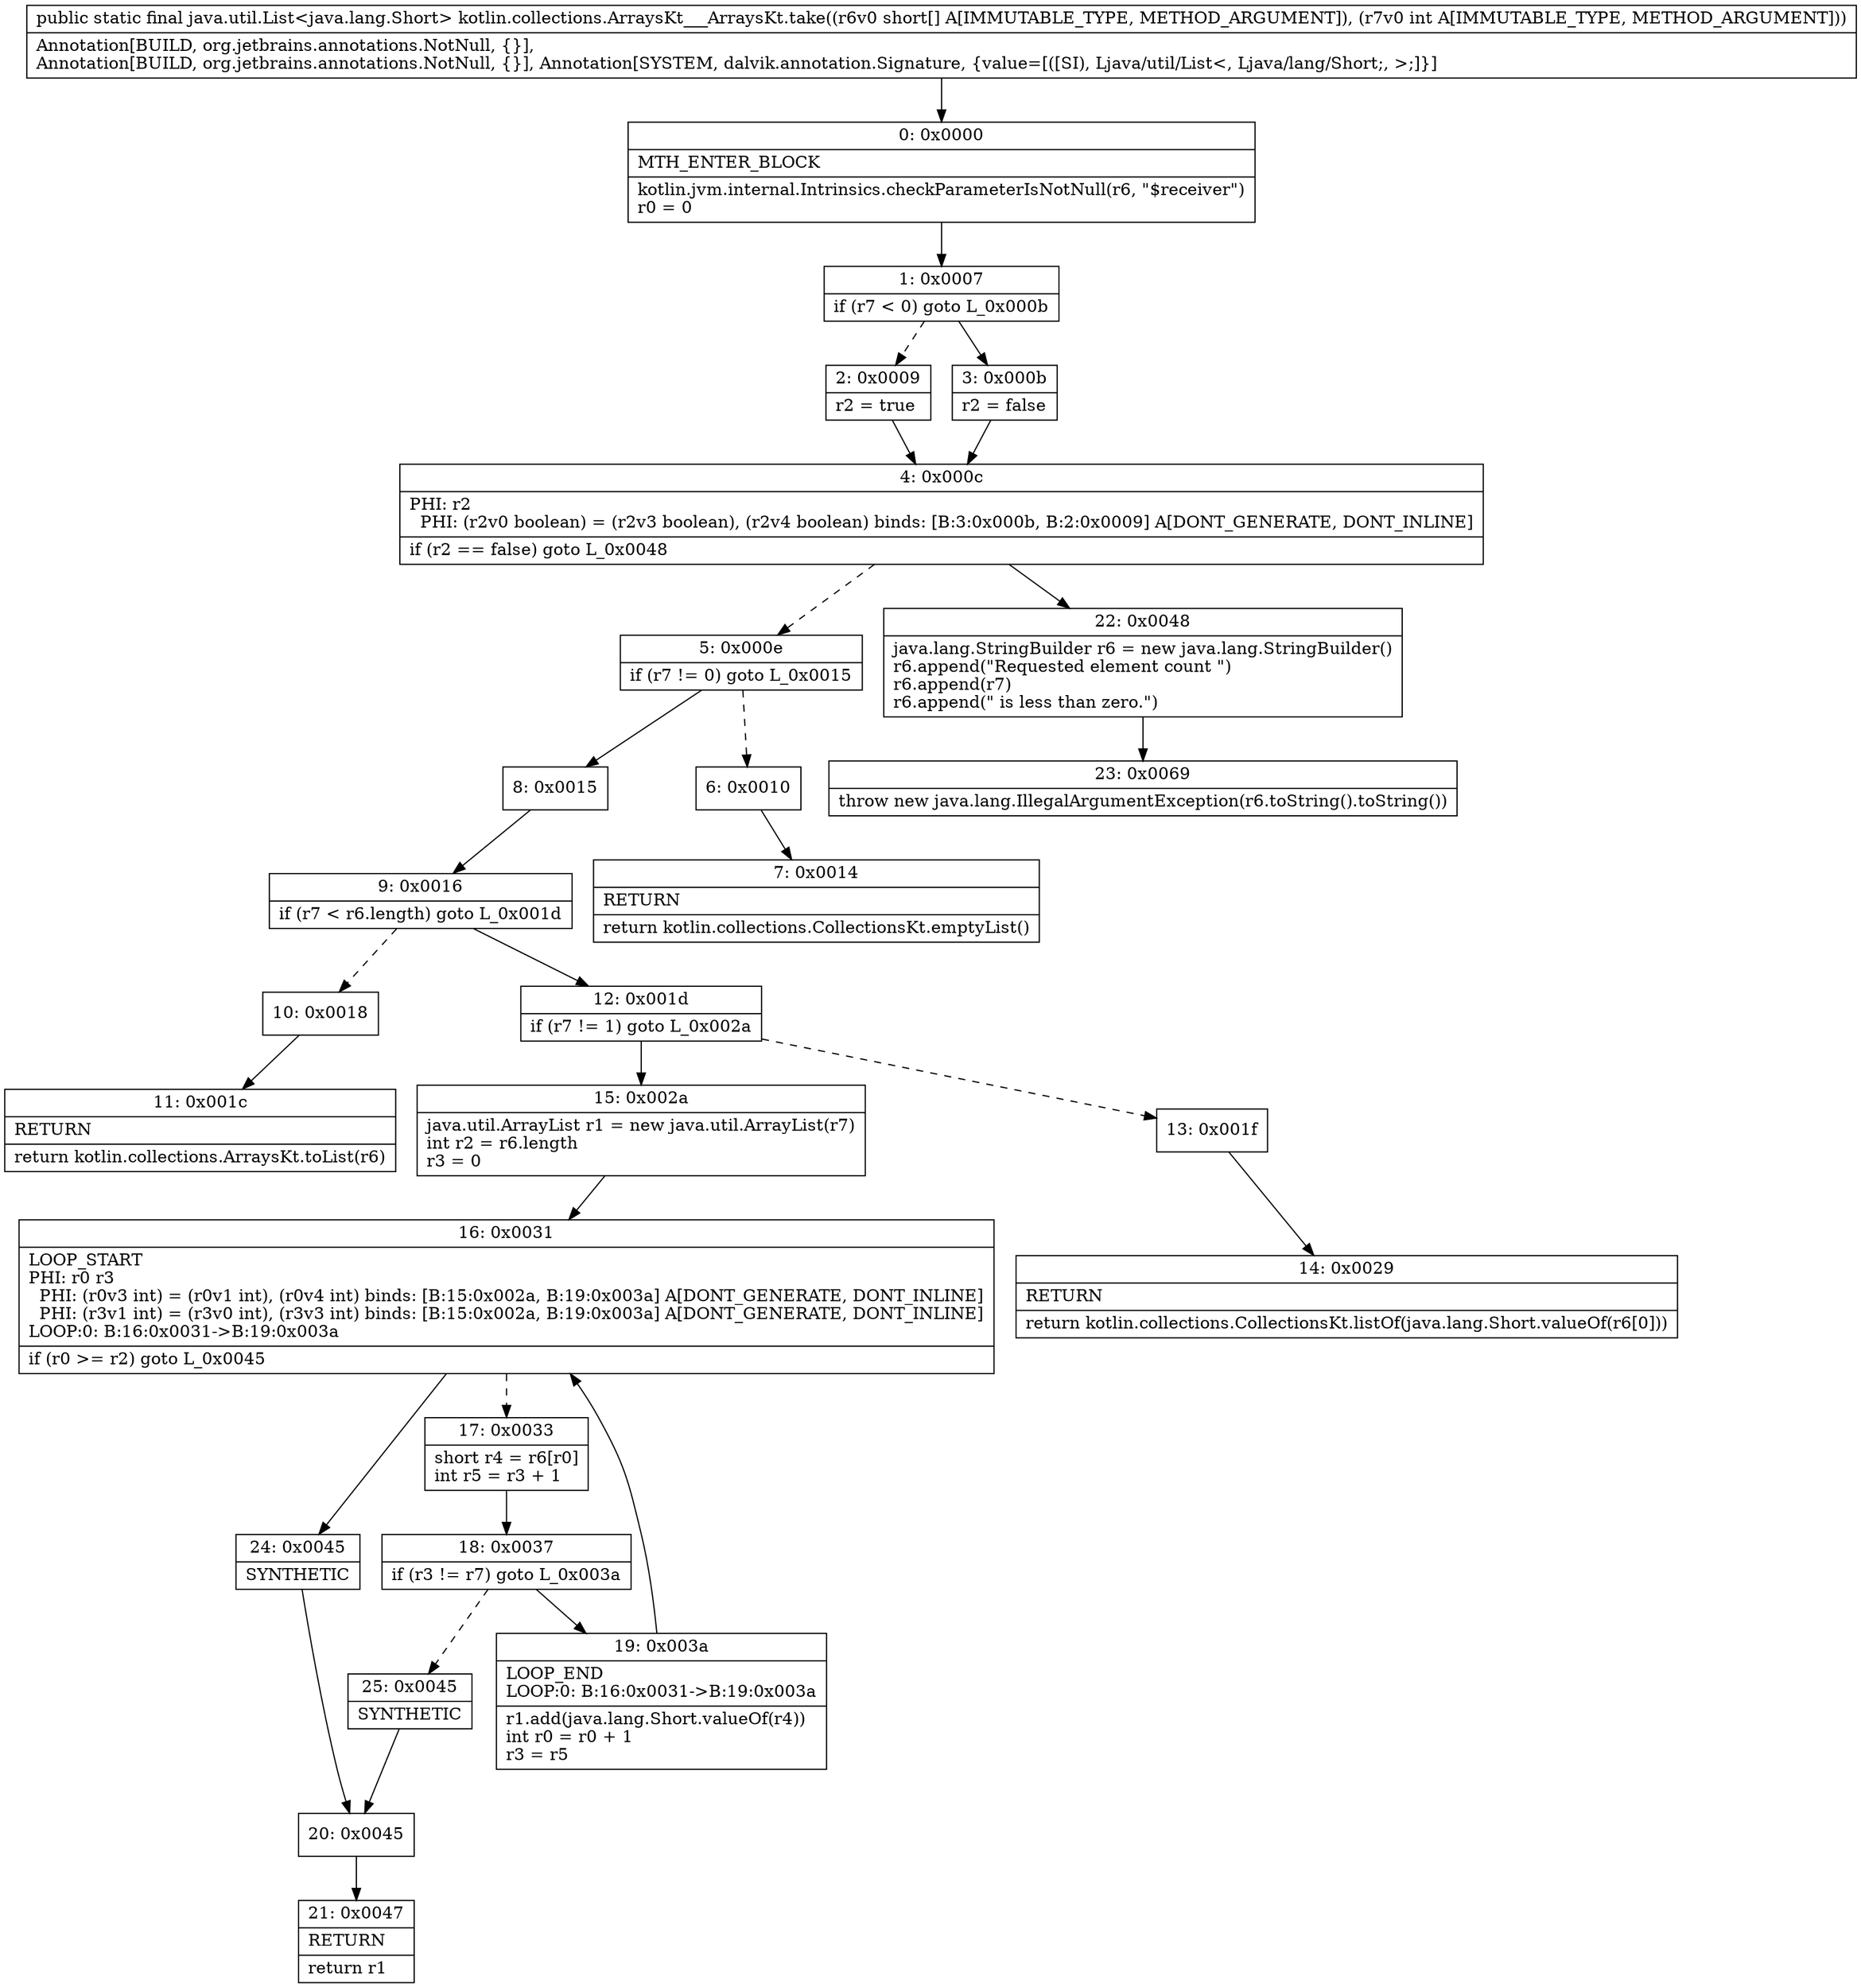 digraph "CFG forkotlin.collections.ArraysKt___ArraysKt.take([SI)Ljava\/util\/List;" {
Node_0 [shape=record,label="{0\:\ 0x0000|MTH_ENTER_BLOCK\l|kotlin.jvm.internal.Intrinsics.checkParameterIsNotNull(r6, \"$receiver\")\lr0 = 0\l}"];
Node_1 [shape=record,label="{1\:\ 0x0007|if (r7 \< 0) goto L_0x000b\l}"];
Node_2 [shape=record,label="{2\:\ 0x0009|r2 = true\l}"];
Node_3 [shape=record,label="{3\:\ 0x000b|r2 = false\l}"];
Node_4 [shape=record,label="{4\:\ 0x000c|PHI: r2 \l  PHI: (r2v0 boolean) = (r2v3 boolean), (r2v4 boolean) binds: [B:3:0x000b, B:2:0x0009] A[DONT_GENERATE, DONT_INLINE]\l|if (r2 == false) goto L_0x0048\l}"];
Node_5 [shape=record,label="{5\:\ 0x000e|if (r7 != 0) goto L_0x0015\l}"];
Node_6 [shape=record,label="{6\:\ 0x0010}"];
Node_7 [shape=record,label="{7\:\ 0x0014|RETURN\l|return kotlin.collections.CollectionsKt.emptyList()\l}"];
Node_8 [shape=record,label="{8\:\ 0x0015}"];
Node_9 [shape=record,label="{9\:\ 0x0016|if (r7 \< r6.length) goto L_0x001d\l}"];
Node_10 [shape=record,label="{10\:\ 0x0018}"];
Node_11 [shape=record,label="{11\:\ 0x001c|RETURN\l|return kotlin.collections.ArraysKt.toList(r6)\l}"];
Node_12 [shape=record,label="{12\:\ 0x001d|if (r7 != 1) goto L_0x002a\l}"];
Node_13 [shape=record,label="{13\:\ 0x001f}"];
Node_14 [shape=record,label="{14\:\ 0x0029|RETURN\l|return kotlin.collections.CollectionsKt.listOf(java.lang.Short.valueOf(r6[0]))\l}"];
Node_15 [shape=record,label="{15\:\ 0x002a|java.util.ArrayList r1 = new java.util.ArrayList(r7)\lint r2 = r6.length\lr3 = 0\l}"];
Node_16 [shape=record,label="{16\:\ 0x0031|LOOP_START\lPHI: r0 r3 \l  PHI: (r0v3 int) = (r0v1 int), (r0v4 int) binds: [B:15:0x002a, B:19:0x003a] A[DONT_GENERATE, DONT_INLINE]\l  PHI: (r3v1 int) = (r3v0 int), (r3v3 int) binds: [B:15:0x002a, B:19:0x003a] A[DONT_GENERATE, DONT_INLINE]\lLOOP:0: B:16:0x0031\-\>B:19:0x003a\l|if (r0 \>= r2) goto L_0x0045\l}"];
Node_17 [shape=record,label="{17\:\ 0x0033|short r4 = r6[r0]\lint r5 = r3 + 1\l}"];
Node_18 [shape=record,label="{18\:\ 0x0037|if (r3 != r7) goto L_0x003a\l}"];
Node_19 [shape=record,label="{19\:\ 0x003a|LOOP_END\lLOOP:0: B:16:0x0031\-\>B:19:0x003a\l|r1.add(java.lang.Short.valueOf(r4))\lint r0 = r0 + 1\lr3 = r5\l}"];
Node_20 [shape=record,label="{20\:\ 0x0045}"];
Node_21 [shape=record,label="{21\:\ 0x0047|RETURN\l|return r1\l}"];
Node_22 [shape=record,label="{22\:\ 0x0048|java.lang.StringBuilder r6 = new java.lang.StringBuilder()\lr6.append(\"Requested element count \")\lr6.append(r7)\lr6.append(\" is less than zero.\")\l}"];
Node_23 [shape=record,label="{23\:\ 0x0069|throw new java.lang.IllegalArgumentException(r6.toString().toString())\l}"];
Node_24 [shape=record,label="{24\:\ 0x0045|SYNTHETIC\l}"];
Node_25 [shape=record,label="{25\:\ 0x0045|SYNTHETIC\l}"];
MethodNode[shape=record,label="{public static final java.util.List\<java.lang.Short\> kotlin.collections.ArraysKt___ArraysKt.take((r6v0 short[] A[IMMUTABLE_TYPE, METHOD_ARGUMENT]), (r7v0 int A[IMMUTABLE_TYPE, METHOD_ARGUMENT]))  | Annotation[BUILD, org.jetbrains.annotations.NotNull, \{\}], \lAnnotation[BUILD, org.jetbrains.annotations.NotNull, \{\}], Annotation[SYSTEM, dalvik.annotation.Signature, \{value=[([SI), Ljava\/util\/List\<, Ljava\/lang\/Short;, \>;]\}]\l}"];
MethodNode -> Node_0;
Node_0 -> Node_1;
Node_1 -> Node_2[style=dashed];
Node_1 -> Node_3;
Node_2 -> Node_4;
Node_3 -> Node_4;
Node_4 -> Node_5[style=dashed];
Node_4 -> Node_22;
Node_5 -> Node_6[style=dashed];
Node_5 -> Node_8;
Node_6 -> Node_7;
Node_8 -> Node_9;
Node_9 -> Node_10[style=dashed];
Node_9 -> Node_12;
Node_10 -> Node_11;
Node_12 -> Node_13[style=dashed];
Node_12 -> Node_15;
Node_13 -> Node_14;
Node_15 -> Node_16;
Node_16 -> Node_17[style=dashed];
Node_16 -> Node_24;
Node_17 -> Node_18;
Node_18 -> Node_19;
Node_18 -> Node_25[style=dashed];
Node_19 -> Node_16;
Node_20 -> Node_21;
Node_22 -> Node_23;
Node_24 -> Node_20;
Node_25 -> Node_20;
}

